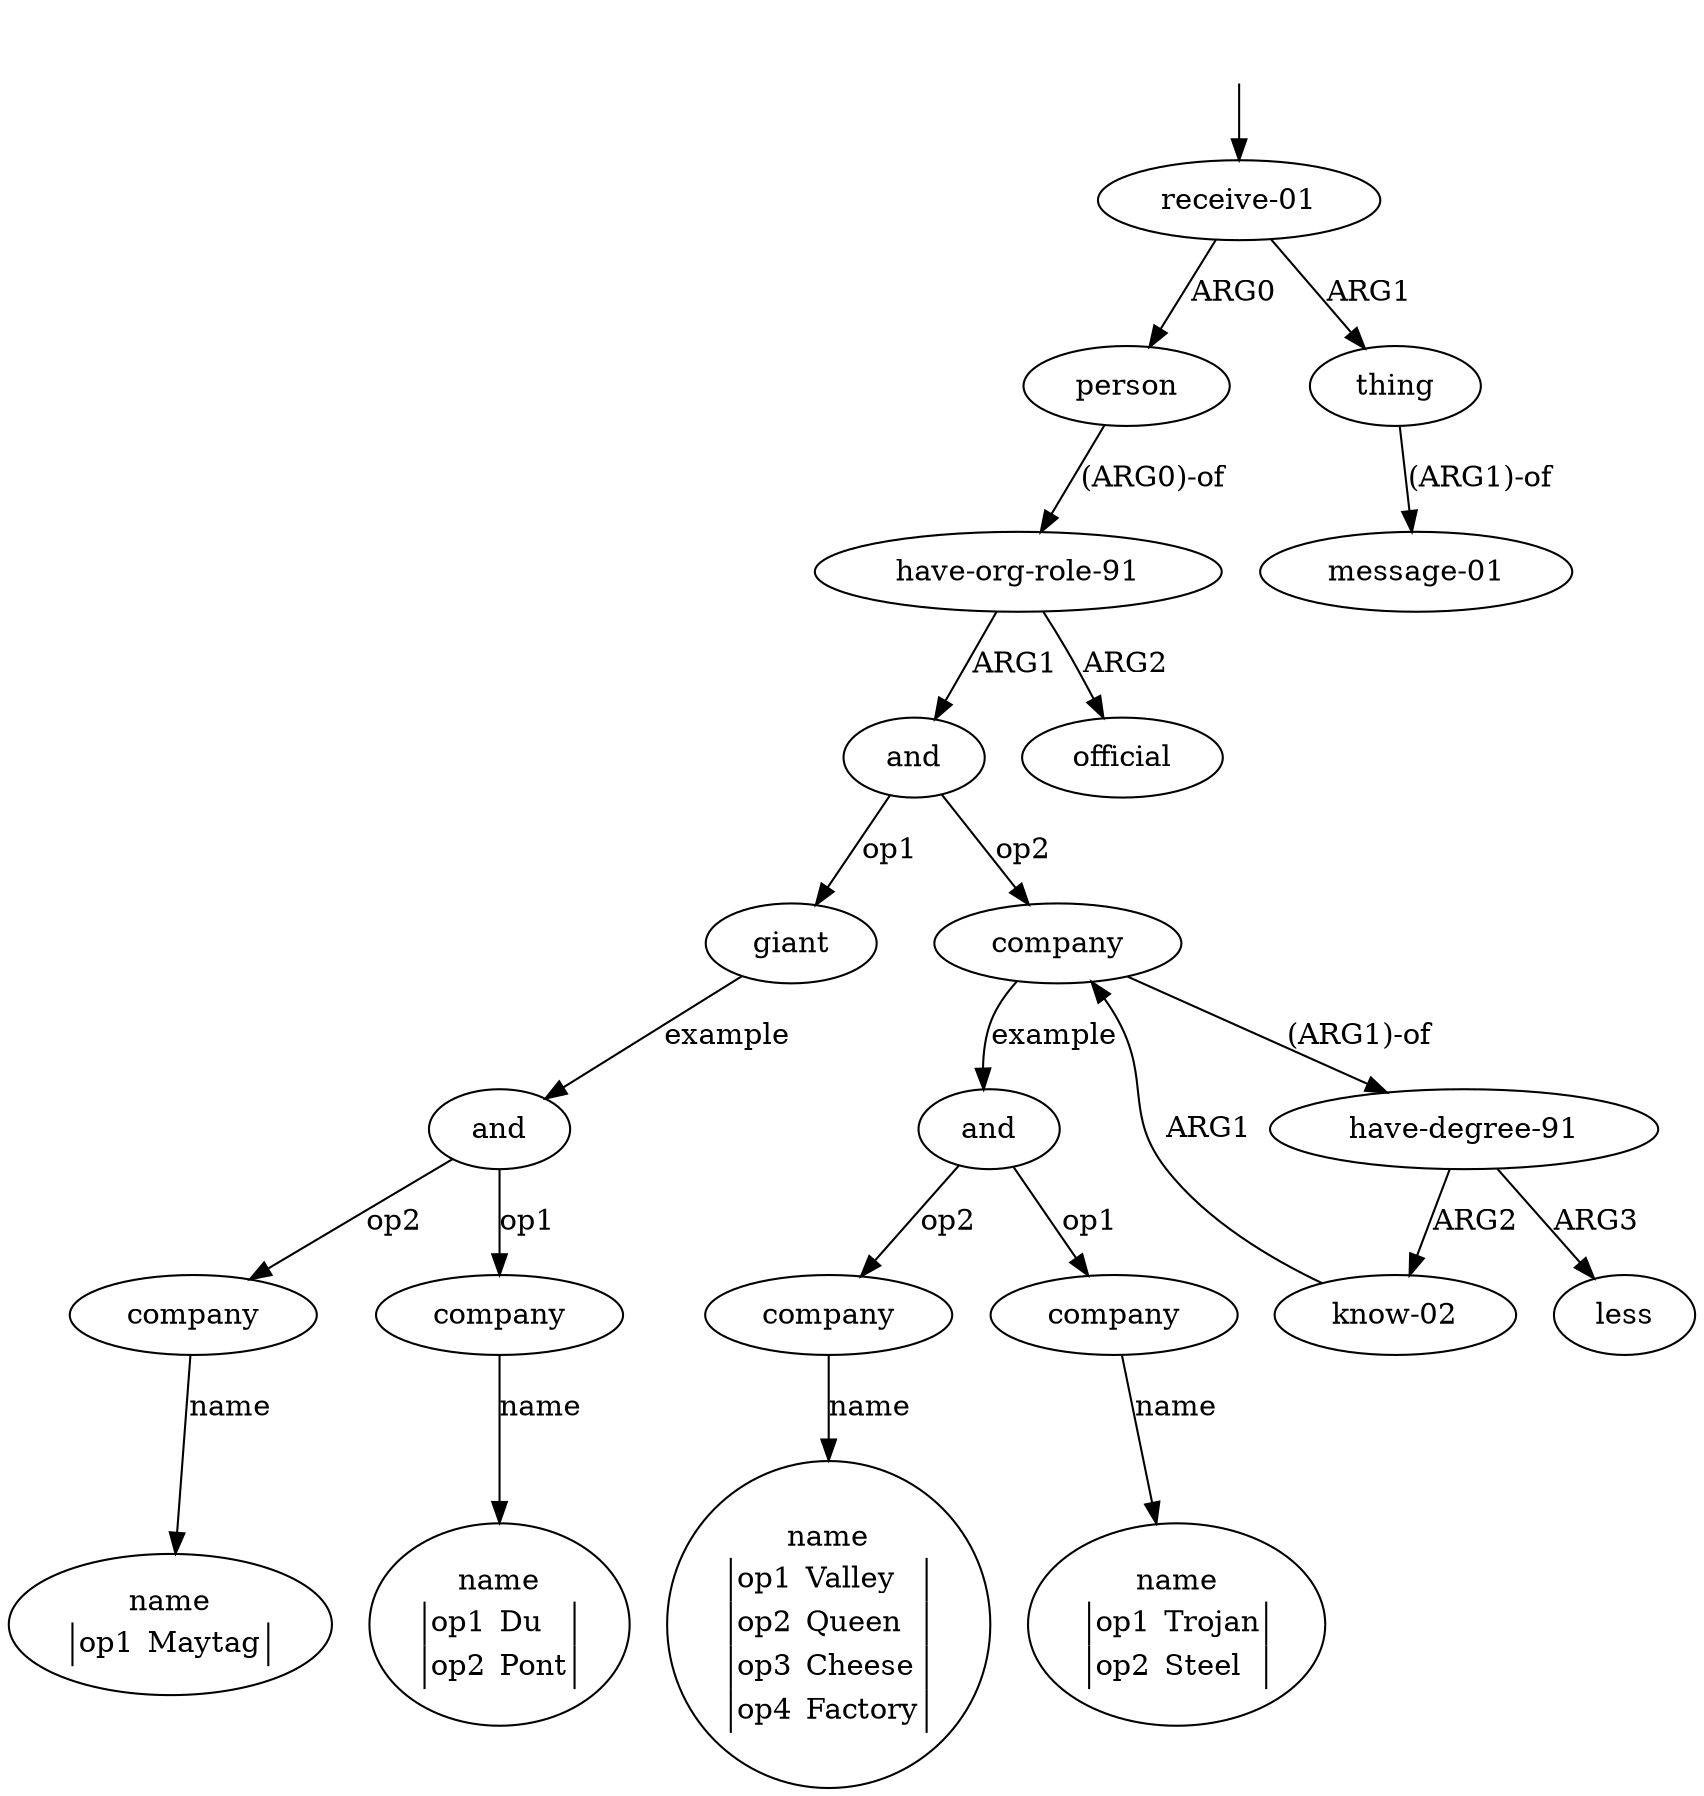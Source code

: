 digraph "20010006" {
  top [ style=invis ];
  top -> 0;
  0 [ label=<<table align="center" border="0" cellspacing="0"><tr><td colspan="2">receive-01</td></tr></table>> ];
  1 [ label=<<table align="center" border="0" cellspacing="0"><tr><td colspan="2">person</td></tr></table>> ];
  2 [ label=<<table align="center" border="0" cellspacing="0"><tr><td colspan="2">have-org-role-91</td></tr></table>> ];
  3 [ label=<<table align="center" border="0" cellspacing="0"><tr><td colspan="2">and</td></tr></table>> ];
  4 [ label=<<table align="center" border="0" cellspacing="0"><tr><td colspan="2">giant</td></tr></table>> ];
  5 [ label=<<table align="center" border="0" cellspacing="0"><tr><td colspan="2">and</td></tr></table>> ];
  6 [ label=<<table align="center" border="0" cellspacing="0"><tr><td colspan="2">company</td></tr></table>> ];
  7 [ label=<<table align="center" border="0" cellspacing="0"><tr><td colspan="2">name</td></tr><tr><td sides="l" border="1" align="left">op1</td><td sides="r" border="1" align="left">Du</td></tr><tr><td sides="l" border="1" align="left">op2</td><td sides="r" border="1" align="left">Pont</td></tr></table>> ];
  8 [ label=<<table align="center" border="0" cellspacing="0"><tr><td colspan="2">company</td></tr></table>> ];
  9 [ label=<<table align="center" border="0" cellspacing="0"><tr><td colspan="2">name</td></tr><tr><td sides="l" border="1" align="left">op1</td><td sides="r" border="1" align="left">Maytag</td></tr></table>> ];
  10 [ label=<<table align="center" border="0" cellspacing="0"><tr><td colspan="2">company</td></tr></table>> ];
  11 [ label=<<table align="center" border="0" cellspacing="0"><tr><td colspan="2">have-degree-91</td></tr></table>> ];
  12 [ label=<<table align="center" border="0" cellspacing="0"><tr><td colspan="2">know-02</td></tr></table>> ];
  13 [ label=<<table align="center" border="0" cellspacing="0"><tr><td colspan="2">less</td></tr></table>> ];
  14 [ label=<<table align="center" border="0" cellspacing="0"><tr><td colspan="2">and</td></tr></table>> ];
  15 [ label=<<table align="center" border="0" cellspacing="0"><tr><td colspan="2">company</td></tr></table>> ];
  16 [ label=<<table align="center" border="0" cellspacing="0"><tr><td colspan="2">name</td></tr><tr><td sides="l" border="1" align="left">op1</td><td sides="r" border="1" align="left">Trojan</td></tr><tr><td sides="l" border="1" align="left">op2</td><td sides="r" border="1" align="left">Steel</td></tr></table>> ];
  17 [ label=<<table align="center" border="0" cellspacing="0"><tr><td colspan="2">company</td></tr></table>> ];
  18 [ label=<<table align="center" border="0" cellspacing="0"><tr><td colspan="2">name</td></tr><tr><td sides="l" border="1" align="left">op1</td><td sides="r" border="1" align="left">Valley</td></tr><tr><td sides="l" border="1" align="left">op2</td><td sides="r" border="1" align="left">Queen</td></tr><tr><td sides="l" border="1" align="left">op3</td><td sides="r" border="1" align="left">Cheese</td></tr><tr><td sides="l" border="1" align="left">op4</td><td sides="r" border="1" align="left">Factory</td></tr></table>> ];
  19 [ label=<<table align="center" border="0" cellspacing="0"><tr><td colspan="2">official</td></tr></table>> ];
  20 [ label=<<table align="center" border="0" cellspacing="0"><tr><td colspan="2">thing</td></tr></table>> ];
  21 [ label=<<table align="center" border="0" cellspacing="0"><tr><td colspan="2">message-01</td></tr></table>> ];
  2 -> 3 [ label="ARG1" ];
  11 -> 13 [ label="ARG3" ];
  17 -> 18 [ label="name" ];
  12 -> 10 [ label="ARG1" ];
  3 -> 4 [ label="op1" ];
  6 -> 7 [ label="name" ];
  2 -> 19 [ label="ARG2" ];
  3 -> 10 [ label="op2" ];
  0 -> 1 [ label="ARG0" ];
  5 -> 8 [ label="op2" ];
  8 -> 9 [ label="name" ];
  11 -> 12 [ label="ARG2" ];
  14 -> 15 [ label="op1" ];
  15 -> 16 [ label="name" ];
  10 -> 14 [ label="example" ];
  5 -> 6 [ label="op1" ];
  1 -> 2 [ label="(ARG0)-of" ];
  4 -> 5 [ label="example" ];
  14 -> 17 [ label="op2" ];
  10 -> 11 [ label="(ARG1)-of" ];
  20 -> 21 [ label="(ARG1)-of" ];
  0 -> 20 [ label="ARG1" ];
}

